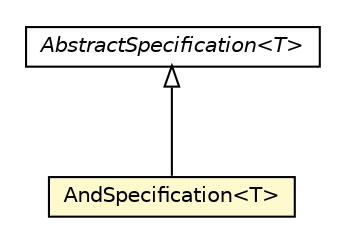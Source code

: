 #!/usr/local/bin/dot
#
# Class diagram 
# Generated by UMLGraph version R5_6_6-8-g8d7759 (http://www.umlgraph.org/)
#

digraph G {
	edge [fontname="Helvetica",fontsize=10,labelfontname="Helvetica",labelfontsize=10];
	node [fontname="Helvetica",fontsize=10,shape=plaintext];
	nodesep=0.25;
	ranksep=0.5;
	// org.dayatang.domain.specification.AndSpecification<T>
	c24187 [label=<<table title="org.dayatang.domain.specification.AndSpecification" border="0" cellborder="1" cellspacing="0" cellpadding="2" port="p" bgcolor="lemonChiffon" href="./AndSpecification.html">
		<tr><td><table border="0" cellspacing="0" cellpadding="1">
<tr><td align="center" balign="center"> AndSpecification&lt;T&gt; </td></tr>
		</table></td></tr>
		</table>>, URL="./AndSpecification.html", fontname="Helvetica", fontcolor="black", fontsize=10.0];
	// org.dayatang.domain.specification.AbstractSpecification<T>
	c24188 [label=<<table title="org.dayatang.domain.specification.AbstractSpecification" border="0" cellborder="1" cellspacing="0" cellpadding="2" port="p" href="./AbstractSpecification.html">
		<tr><td><table border="0" cellspacing="0" cellpadding="1">
<tr><td align="center" balign="center"><font face="Helvetica-Oblique"> AbstractSpecification&lt;T&gt; </font></td></tr>
		</table></td></tr>
		</table>>, URL="./AbstractSpecification.html", fontname="Helvetica", fontcolor="black", fontsize=10.0];
	//org.dayatang.domain.specification.AndSpecification<T> extends org.dayatang.domain.specification.AbstractSpecification<T>
	c24188:p -> c24187:p [dir=back,arrowtail=empty];
}

